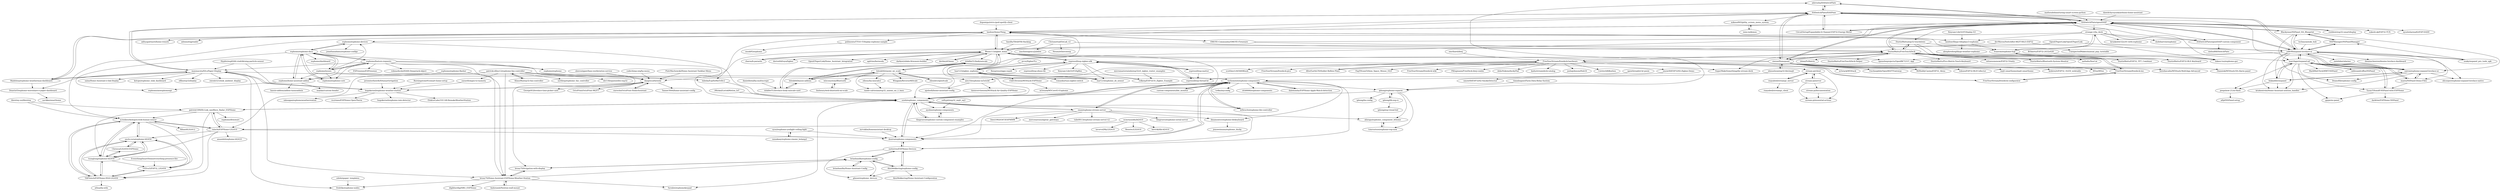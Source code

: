 digraph G {
"aderusha/HASwitchPlate" -> "HASwitchPlate/HASPone" ["e"=1]
"aderusha/HASwitchPlate" -> "HASwitchPlate/openHASP" ["e"=1]
"esphome/esphome-core" -> "esphome/esphome-docs" ["e"=1]
"esphome/feature-requests" -> "esphome/issues"
"esphome/feature-requests" -> "esphome/esphome-docs"
"esphome/feature-requests" -> "ESPresense/ESPresense" ["e"=1]
"esphome/feature-requests" -> "esphome/home-assistant-addon"
"esphome/feature-requests" -> "ssieb/esphome_components"
"esphome/feature-requests" -> "maxmacstn/HA-ePaper-Display"
"esphome/feature-requests" -> "bruxy70/Irrigation-with-display"
"esphome/feature-requests" -> "robmarkcole/HASS-Deepstack-object" ["e"=1]
"esphome/feature-requests" -> "esphome/esphome-core" ["e"=1]
"esphome/feature-requests" -> "esphome/esphome" ["e"=1]
"esphome/feature-requests" -> "bruxy70/Home-Assistant-ESPHome-Weather-Station"
"esphome/issues" -> "esphome/feature-requests"
"esphome/issues" -> "esphome/esphome-docs"
"esphome/issues" -> "esphome/esphome-devices"
"esphome/issues" -> "esphome/esphome-core" ["e"=1]
"esphome/issues" -> "esphome/home-assistant-addon"
"esphome/issues" -> "airy10/esphome-m5stickC"
"esphome/esphome-flasher" -> "esphome/home-assistant-addon" ["e"=1]
"esphome/esphome-flasher" -> "bruxy70/Home-Assistant-ESPHome-Weather-Station" ["e"=1]
"shmuelzon/esp32-ble2mqtt" -> "sieren/Homepoint" ["e"=1]
"shmuelzon/esp32-ble2mqtt" -> "myhomeiot/esphome-components" ["e"=1]
"sieren/Homepoint" -> "HASwitchPlate/openHASP"
"sieren/Homepoint" -> "M5ez/M5ez" ["e"=1]
"sieren/Homepoint" -> "botofancalin/M5Stack-MultiApp-Advanced" ["e"=1]
"sieren/Homepoint" -> "shmuelzon/esp32-ble2mqtt" ["e"=1]
"sieren/Homepoint" -> "HASwitchPlate/HASPone"
"sieren/Homepoint" -> "rhannink/M5Stack-HA-Alarm-panel"
"sieren/Homepoint" -> "m5stack/M5Stack" ["e"=1]
"sieren/Homepoint" -> "aderusha/HASwitchPlate" ["e"=1]
"sieren/Homepoint" -> "1technophile/OpenMQTTGateway" ["e"=1]
"sieren/Homepoint" -> "airy10/esphome-m5stickC"
"sieren/Homepoint" -> "MrBuddyCasino/ESP32_Alexa" ["e"=1]
"sieren/Homepoint" -> "tobozo/ESP32-BLECollector" ["e"=1]
"sieren/Homepoint" -> "mqtt-smarthome/mqtt-smarthome" ["e"=1]
"sieren/Homepoint" -> "DustinWatts/FreeTouchDeck"
"sieren/Homepoint" -> "kodera2t/ESP32_OLED_webradio" ["e"=1]
"codechimp-org/ha-menu" -> "dangreco/threedy" ["e"=1]
"stream-pi/client" -> "stream-pi/server"
"stream-pi/client" -> "rnayabed/streampi_server"
"stream-pi/client" -> "stream-pi/essential-actions"
"lolouk44/xiaomi_mi_scale" -> "lolouk44/hassio-addons"
"lolouk44/xiaomi_mi_scale" -> "dckiller51/bodymiscale"
"lolouk44/xiaomi_mi_scale" -> "zibous/ha-miscale2"
"lolouk44/xiaomi_mi_scale" -> "wiecosystem/Bluetooth"
"lolouk44/xiaomi_mi_scale" -> "rando-calrissian/esp32_xiaomi_mi_2_hass"
"lolouk44/xiaomi_mi_scale" -> "Wingjam/ReverseMiScale"
"lolouk44/xiaomi_mi_scale" -> "oliexdev/openScale" ["e"=1]
"wiecosystem/Bluetooth" -> "limhenry/web-bluetooth-mi-scale"
"esphome/esphome-docs" -> "esphome/esphome-devices"
"esphome/esphome-docs" -> "esphome/home-assistant-addon"
"esphome/esphome-docs" -> "esphome/aioesphomeapi"
"esphome/esphome-docs" -> "esphome/esphome-core" ["e"=1]
"esphome/esphome-docs" -> "esphome/issues"
"esphome/esphome-docs" -> "esphome/esphome" ["e"=1]
"esphome/esphome-docs" -> "esphome/feature-requests"
"esphome/esphome-docs" -> "esphome/dashboard"
"basilfx/TRADFRI-Hacking" -> "ffenix113/zigbee_home" ["e"=1]
"bruxy70/Home-Assistant-ESPHome-Weather-Station" -> "bruxy70/Irrigation-with-display"
"bruxy70/Home-Assistant-ESPHome-Weather-Station" -> "Andoramb/Nextion-wall-mount"
"bruxy70/Home-Assistant-ESPHome-Weather-Station" -> "Syralist/esphomekeypad"
"bruxy70/Home-Assistant-ESPHome-Weather-Station" -> "digiblur/digiNRG_ESPHome" ["e"=1]
"bruxy70/Home-Assistant-ESPHome-Weather-Station" -> "brianhanifin/esphome-config"
"bruxy70/Home-Assistant-ESPHome-Weather-Station" -> "fredrike/esphome-nodes"
"softypit/esp32_mqtt_eq3" -> "ayufan/esphome-components" ["e"=1]
"AlexMekkering/esphome-config" -> "brianhanifin/esphome-config"
"AlexMekkering/esphome-config" -> "nuttytree/ESPHome-Devices"
"AlexMekkering/esphome-config" -> "glmnet/esphome_devices"
"AlexMekkering/esphome-config" -> "AlexMekkering/Home-Assistant-Configuration"
"brianhanifin/esphome-config" -> "AlexMekkering/esphome-config"
"brianhanifin/esphome-config" -> "brianhanifin/Home-Assistant-Config" ["e"=1]
"brianhanifin/esphome-config" -> "bruxy70/Irrigation-with-display"
"brianhanifin/esphome-config" -> "glmnet/esphome_devices"
"brianhanifin/esphome-config" -> "nuttytree/ESPHome-Devices"
"sidoh/epaper_templates" -> "fredrike/esphome-nodes" ["e"=1]
"esphome/home-assistant-addon" -> "esphome/esphome-docs"
"esphome/home-assistant-addon" -> "hassio-addons/addon-tasmoadmin" ["e"=1]
"esphome/home-assistant-addon" -> "maykar/custom-header" ["e"=1]
"esphome/home-assistant-addon" -> "esphome/aioesphomeapi"
"bruxy70/Irrigation-with-display" -> "brianhanifin/esphome-config"
"bruxy70/Irrigation-with-display" -> "bruxy70/Home-Assistant-ESPHome-Weather-Station"
"brianhanifin/Home-Assistant-Config" -> "brianhanifin/esphome-config" ["e"=1]
"rnayabed/streampi_server" -> "stream-pi/client"
"rnayabed/streampi_server" -> "rnayabed/streampi_client"
"oliexdev/openScale" -> "lolouk44/xiaomi_mi_scale" ["e"=1]
"yaourdt/mgos-to-tasmota" -> "hugokernel/esphome-weather-station" ["e"=1]
"omriharel/deej" -> "FreeYourStream/freedeck-hardware" ["e"=1]
"iphong/esphome-espnow" -> "iphong/lib-esp-rc"
"iphong/esphome-espnow" -> "tomrusteze/esphome-esp-now"
"iphong/esphome-espnow" -> "iphong/ha-config"
"iphong/esphome-espnow" -> "ssieb/esphome_components"
"iphong/esphome-espnow" -> "afarago/esphome_component_bthome"
"CircuitSetup/Expandable-6-Channel-ESP32-Energy-Meter" -> "HASwitchPlate/HASPone" ["e"=1]
"CircuitSetup/Expandable-6-Channel-ESP32-Energy-Meter" -> "HASwitchPlate/openHASP" ["e"=1]
"custom-components/ble_monitor" -> "myhomeiot/esphome-components" ["e"=1]
"HASwitchPlate/openHASP" -> "HASwitchPlate/HASPone"
"HASwitchPlate/openHASP" -> "HASwitchPlate/openHASP-custom-component"
"HASwitchPlate/openHASP" -> "aderusha/HASwitchPlate" ["e"=1]
"HASwitchPlate/openHASP" -> "sieren/Homepoint"
"HASwitchPlate/openHASP" -> "strange-v/ha_deck"
"HASwitchPlate/openHASP" -> "rzeldent/esp32-smartdisplay" ["e"=1]
"HASwitchPlate/openHASP" -> "DustinWatts/FreeTouchDeck"
"HASwitchPlate/openHASP" -> "landonr/homeThing"
"HASwitchPlate/openHASP" -> "sukesh-ak/ESP32-TUX" ["e"=1]
"HASwitchPlate/openHASP" -> "ssieb/esphome_components"
"HASwitchPlate/openHASP" -> "Blackymas/NSPanel_HA_Blueprint" ["e"=1]
"HASwitchPlate/openHASP" -> "joBr99/nspanel-lovelace-ui"
"HASwitchPlate/openHASP" -> "ayushsharma82/ESP-DASH" ["e"=1]
"HASwitchPlate/openHASP" -> "DustinWatts/esp32-touchdown"
"HASwitchPlate/openHASP" -> "CircuitSetup/Expandable-6-Channel-ESP32-Energy-Meter" ["e"=1]
"FreeYourStream/freedeck-ino" -> "FreeYourStream/freedeck-configurator"
"FreeYourStream/freedeck-ino" -> "FreeYourStream/freedeck-hardware"
"FreeYourStream/freedeck-ino" -> "DustinWatts/FreeTouchDeck"
"DustinWatts/FreeTouchDeck" -> "DustinWatts/esp32-touchdown"
"DustinWatts/FreeTouchDeck" -> "FreeYourStream/freedeck-ino"
"DustinWatts/FreeTouchDeck" -> "DustinWatts/ESP32_TFT_Combiner"
"DustinWatts/FreeTouchDeck" -> "FreeYourStream/freedeck-hardware"
"DustinWatts/FreeTouchDeck" -> "SuperMakeSomething/diy-stream-deck"
"DustinWatts/FreeTouchDeck" -> "HASwitchPlate/openHASP"
"DustinWatts/FreeTouchDeck" -> "DustinWatts/ESP32-BLE-Keyboard"
"DustinWatts/FreeTouchDeck" -> "DustinWatts/FreeTouchDeck-Helper"
"DustinWatts/FreeTouchDeck" -> "sieren/Homepoint"
"DustinWatts/FreeTouchDeck" -> "DustinWatts/Pico-Matrix-Touch-Keyboard"
"DustinWatts/FreeTouchDeck" -> "witnessmenow/ESP32-Trinity" ["e"=1]
"DustinWatts/FreeTouchDeck" -> "DustinWatts/Bluetooth-System-Monitor"
"DustinWatts/FreeTouchDeck" -> "nathalis/NesCat" ["e"=1]
"DustinWatts/FreeTouchDeck" -> "2dom/PxMatrix" ["e"=1]
"PiotrMachowski/Home-Assistant-Taskbar-Menu" -> "dangreco/threedy" ["e"=1]
"jeroenterheerdt/HAsmartirrigation" -> "hugokernel/esphome-weather-station" ["e"=1]
"lolouk44/hassio-addons" -> "lolouk44/xiaomi_mi_scale"
"lolouk44/hassio-addons" -> "dckiller51/lovelace-body-miscale-card"
"lolouk44/hassio-addons" -> "dckiller51/bodymiscale"
"mrvnklm/homeassistant-desktop" -> "dentra/esphome-components" ["e"=1]
"cmroche/OctoPrint-HomeAssistant" -> "dangreco/threedy" ["e"=1]
"FreeYourStream/freedeck-configurator" -> "FreeYourStream/freedeck-ino"
"FreeYourStream/freedeck-configurator" -> "FreeYourStream/freedeck-hardware"
"FreeYourStream/freedeck-hardware" -> "FreeYourStream/freedeck-ino"
"FreeYourStream/freedeck-hardware" -> "FreeYourStream/freedeck-configurator"
"FreeYourStream/freedeck-hardware" -> "DustinWatts/FreeTouchDeck"
"FreeYourStream/freedeck-hardware" -> "FreeYourStream/freedeck-wiki"
"FreeYourStream/freedeck-hardware" -> "SuperMakeSomething/diy-stream-deck"
"FreeYourStream/freedeck-hardware" -> "FKlugmann/FreeDeck-deej-combo"
"FreeYourStream/freedeck-hardware" -> "dekuNukem/duckyPad" ["e"=1]
"FreeYourStream/freedeck-hardware" -> "kadu/streamdeck-catalog"
"FreeYourStream/freedeck-hardware" -> "joshajohnson/Hub16" ["e"=1]
"FreeYourStream/freedeck-hardware" -> "CoretechR/Keybon" ["e"=1]
"FreeYourStream/freedeck-hardware" -> "scottbez1/AS5600Knob"
"FreeYourStream/freedeck-hardware" -> "FreeYourStream/freedeck-pico"
"FreeYourStream/freedeck-hardware" -> "AfterEarthLTD/Solder-Reflow-Plate" ["e"=1]
"FreeYourStream/freedeck-hardware" -> "FaqT0tum/Orbion_Space_Mouse_OLD" ["e"=1]
"FreeYourStream/freedeck-hardware" -> "stream-pi/client"
"Burningstone91/smart-home-setup" -> "hugokernel/esphome-weather-station" ["e"=1]
"pulimento/TTGO-T-Display-esphome-sample" -> "musk95/esphome"
"Chrismettal/EleLab_v2" -> "Neumi/ethersweep" ["e"=1]
"Chrismettal/EleLab_v2" -> "machineagency/jubilee" ["e"=1]
"Chrismettal/EleLab_v2" -> "DustinWatts/FreeTouchDeck"
"thegroove/esphome-custom-component-examples" -> "ayufan/esphome-components"
"thegroove/esphome-custom-component-examples" -> "ssieb/esphome_components"
"nuttytree/ESPHome-Devices" -> "AlexMekkering/esphome-config"
"nuttytree/ESPHome-Devices" -> "dentra/esphome-components"
"nuttytree/ESPHome-Devices" -> "glmnet/esphome_devices"
"nuttytree/ESPHome-Devices" -> "brianhanifin/esphome-config"
"ssieb/esphome_components" -> "dentra/esphome-components"
"ssieb/esphome_components" -> "thegroove/esphome-custom-component-examples"
"ssieb/esphome_components" -> "oxan/esphome-stream-server"
"ssieb/esphome_components" -> "ayufan/esphome-components"
"ssieb/esphome_components" -> "Syralist/esphomekeypad"
"ssieb/esphome_components" -> "wifwucite/esphome-ble-controller"
"ssieb/esphome_components" -> "nuttytree/ESPHome-Devices"
"ssieb/esphome_components" -> "myhomeiot/esphome-components"
"ssieb/esphome_components" -> "patrick3399/Hi-Link_mmWave_Radar_ESPHome"
"airy10/esphome-m5stickC" -> "koenvervloesem/M5Stack-Air-Quality-ESPHome"
"airy10/esphome-m5stickC" -> "apolselli/home-assistant-config"
"stream-pi/server" -> "stream-pi/client"
"stream-pi/server" -> "stream-pi/essential-actions"
"stream-pi/server" -> "stream-pi/documentation"
"Andoramb/Nextion-wall-mount" -> "bruxy70/Home-Assistant-ESPHome-Weather-Station"
"ayufan/esphome-components" -> "thegroove/esphome-custom-component-examples"
"iphong/lib-esp-rc" -> "iphong/esp-visual-led"
"iphong/lib-esp-rc" -> "iphong/esphome-espnow"
"limhenry/web-bluetooth-mi-scale" -> "wiecosystem/Bluetooth"
"zibous/ha-miscale2" -> "rando-calrissian/esp32_xiaomi_mi_2_hass"
"hugokernel/esphome-weather-station" -> "hugokernel/esphome-rain-detector"
"hugokernel/esphome-weather-station" -> "dangreco/threedy"
"hugokernel/esphome-weather-station" -> "ElektorLabs/191148-RemakeWeatherStation"
"hugokernel/esphome-weather-station" -> "mkuoppa/esphomeweatherstation"
"hugokernel/esphome-weather-station" -> "maxmacstn/HA-ePaper-Display"
"hugokernel/esphome-weather-station" -> "rsciriano/ESPHome-OpenTherm" ["e"=1]
"Hypfer/esp8266-vindriktning-particle-sensor" -> "hugokernel/esphome-weather-station" ["e"=1]
"Hypfer/esp8266-vindriktning-particle-sensor" -> "maxmacstn/HA-ePaper-Display" ["e"=1]
"iMicknl/LoctekMotion_IoT" -> "ssieb/esphome_components" ["e"=1]
"mathoudebine/turing-smart-screen-python" -> "HASwitchPlate/openHASP" ["e"=1]
"maxmacstn/HA-ePaper-Display" -> "DeastinY/esphome-waveshare-e-paper-dashboard"
"maxmacstn/HA-ePaper-Display" -> "sainz/Home-Assistant-e-Ink-Display"
"maxmacstn/HA-ePaper-Display" -> "Madelena/esphome-weatherman-dashboard" ["e"=1]
"maxmacstn/HA-ePaper-Display" -> "bruxy70/Home-Assistant-ESPHome-Weather-Station"
"maxmacstn/HA-ePaper-Display" -> "HASwitchPlate/HASPone"
"maxmacstn/HA-ePaper-Display" -> "hugokernel/esphome-weather-station"
"maxmacstn/HA-ePaper-Display" -> "kotope/esphome_eink_dashboard" ["e"=1]
"maxmacstn/HA-ePaper-Display" -> "fredrike/esphome-nodes"
"maxmacstn/HA-ePaper-Display" -> "dangreco/threedy"
"maxmacstn/HA-ePaper-Display" -> "ofilis/esp32display"
"maxmacstn/HA-ePaper-Display" -> "owenb321/eink_ambient_display" ["e"=1]
"myhomeiot/esphome-components" -> "dentra/esphome-components"
"myhomeiot/esphome-components" -> "wifwucite/esphome-ble-controller"
"myhomeiot/esphome-components" -> "nuttytree/ESPHome-Devices"
"myhomeiot/esphome-components" -> "oxan/esphome-stream-server"
"myhomeiot/esphome-components" -> "ssieb/esphome_components"
"myhomeiot/esphome-components" -> "to4ko/myconfig" ["e"=1]
"myhomeiot/esphome-components" -> "dvb6666/esphome-components"
"myhomeiot/esphome-components" -> "dmamontov/esphome-blekeyboard"
"myhomeiot/esphome-components" -> "custom-components/ble_monitor" ["e"=1]
"myhomeiot/esphome-components" -> "iphong/esphome-espnow"
"myhomeiot/esphome-components" -> "dalehumby/ESPHome-Apple-Watch-detection" ["e"=1]
"timmbogner/Farm-Data-Relay-System" -> "iphong/esphome-espnow" ["e"=1]
"danieldotnl/ha-multiscrape" -> "dckiller51/lovelace-body-miscale-card" ["e"=1]
"DustinWatts/esp32-touchdown" -> "DustinWatts/FreeTouchDeck"
"DustinWatts/esp32-touchdown" -> "DustinWatts/ESP32_TFT_Combiner"
"DustinWatts/esp32-touchdown" -> "DustinWatts/ESP32-BLE-Keyboard"
"DustinWatts/esp32-touchdown" -> "UnexpectedMaker/manual_pnp_turntable"
"rbaron/b-parasite" -> "ffenix113/zigbee_home" ["e"=1]
"sleevezipper/hass-workstation-service" -> "dangreco/threedy" ["e"=1]
"dangreco/threedy" -> "cmroche/OctoPrint-HomeAssistant" ["e"=1]
"dangreco/threedy" -> "Tanner3644/home-assistant-config" ["e"=1]
"dangreco/threedy" -> "GeorgeSG/lovelace-time-picker-card" ["e"=1]
"dangreco/threedy" -> "hugokernel/esphome-weather-station"
"dangreco/threedy" -> "OctoPrint/OctoPrint-MQTT" ["e"=1]
"mmakaay/esphome-xiaomi_bslamp2" -> "syssi/esphome-yeelight-ceiling-light"
"dupontgu/retro-ipod-spotify-client" -> "landonr/homeThing" ["e"=1]
"dawidchyrzynski/arduino-home-assistant" -> "HASwitchPlate/openHASP" ["e"=1]
"dalehumby/ESPHome-Apple-Watch-detection" -> "myhomeiot/esphome-components" ["e"=1]
"KlausMu/esp32-fan-controller" -> "patrickcollins12/esphome-fan-controller"
"HASwitchPlate/HASPone" -> "HASwitchPlate/openHASP"
"HASwitchPlate/HASPone" -> "aderusha/HASwitchPlate" ["e"=1]
"HASwitchPlate/HASPone" -> "marcfager/nspanel-mf"
"HASwitchPlate/HASPone" -> "HASwitchPlate/openHASP-custom-component"
"HASwitchPlate/HASPone" -> "maxmacstn/HA-ePaper-Display"
"HASwitchPlate/HASPone" -> "CircuitSetup/Expandable-6-Channel-ESP32-Energy-Meter" ["e"=1]
"HASwitchPlate/HASPone" -> "sairon/esphome-nspanel-lovelace-ui"
"HASwitchPlate/HASPone" -> "sieren/Homepoint"
"HASwitchPlate/HASPone" -> "joBr99/nspanel-lovelace-ui"
"HASwitchPlate/HASPone" -> "mikosoft83/pithy_screen_menu_system"
"mikosoft83/pithy_screen_menu_system" -> "ioios-io/demos"
"devWaves/SwitchBot-MQTT-BLE-ESP32" -> "dangreco/threedy" ["e"=1]
"devWaves/SwitchBot-MQTT-BLE-ESP32" -> "joBr99/nspanel-lovelace-ui" ["e"=1]
"oxan/esphome-stream-server" -> "tube0013/esphome-stream-server-v2"
"oxan/esphome-stream-server" -> "ssieb/esphome_components"
"oxan/esphome-stream-server" -> "dmamontov/esphome-blekeyboard"
"oxan/esphome-stream-server" -> "myhomeiot/esphome-components"
"oxan/esphome-stream-server" -> "thegroove/esphome-serial-server"
"oxan/esphome-stream-server" -> "liwei19920307/ESPMMW" ["e"=1]
"oxan/esphome-stream-server" -> "dentra/esphome-components"
"oxan/esphome-stream-server" -> "afarago/esphome_component_bthome"
"oxan/esphome-stream-server" -> "mercenaruss/zigstar_gateways" ["e"=1]
"esphome/esphome-devices" -> "esphome/esphome-docs"
"esphome/esphome-devices" -> "jonathanadams/esphome-configs"
"esphome/esphome-devices" -> "ssieb/esphome_components"
"syssi/esphome-yeelight-ceiling-light" -> "mmakaay/esphome-xiaomi_bslamp2"
"syssi/esphome-yeelight-ceiling-light" -> "dentra/esphome-components"
"dckiller51/lovelace-body-miscale-card" -> "dckiller51/bodymiscale"
"dckiller51/lovelace-body-miscale-card" -> "lolouk44/hassio-addons"
"dentra/esphome-components" -> "myhomeiot/esphome-components"
"dentra/esphome-components" -> "ssieb/esphome_components"
"dentra/esphome-components" -> "nuttytree/ESPHome-Devices"
"wifwucite/esphome-ble-controller" -> "myhomeiot/esphome-components"
"dckiller51/bodymiscale" -> "dckiller51/lovelace-body-miscale-card"
"dckiller51/bodymiscale" -> "lolouk44/hassio-addons"
"dckiller51/bodymiscale" -> "lolouk44/xiaomi_mi_scale"
"HASwitchPlate/openHASP-custom-component" -> "nielsnl68/SwitchPlate"
"ioios-io/demos" -> "mikosoft83/pithy_screen_menu_system"
"stream-pi/documentation" -> "stream-pi/essential-actions"
"blakadder/nspanel" -> "marcfager/nspanel-mf"
"blakadder/nspanel" -> "krizkontrolz/Home-Assistant-nextion_handler"
"blakadder/nspanel" -> "sairon/esphome-nspanel-lovelace-ui"
"blakadder/nspanel" -> "peepshow-21/ns-flash"
"masto/NSPanel-Demo-Files" -> "marcfager/nspanel-mf"
"masto/NSPanel-Demo-Files" -> "sairon/esphome-nspanel-lovelace-ui"
"masto/NSPanel-Demo-Files" -> "TyzzyT/Sonoff-NSPanel-with-ESPHome"
"marcfager/nspanel-mf" -> "TyzzyT/Sonoff-NSPanel-with-ESPHome"
"marcfager/nspanel-mf" -> "masto/NSPanel-Demo-Files"
"marcfager/nspanel-mf" -> "sairon/esphome-nspanel-lovelace-ui"
"marcfager/nspanel-mf" -> "blakadder/nspanel"
"marcfager/nspanel-mf" -> "joBr99/nspanel-lovelace-ui"
"marcfager/nspanel-mf" -> "gijsje/ns-panel"
"marcfager/nspanel-mf" -> "MarkWattTech/MWT-NSPanel"
"marcfager/nspanel-mf" -> "DeanoXX/esphome-config"
"marcfager/nspanel-mf" -> "peepshow-21/ns-flash"
"marcfager/nspanel-mf" -> "krizkontrolz/Home-Assistant-nextion_handler"
"marcfager/nspanel-mf" -> "cablesandcoffee/NSPanel"
"libretiny-eu/libretiny" -> "patrick3399/Hi-Link_mmWave_Radar_ESPHome" ["e"=1]
"libretiny-eu/libretiny" -> "screekworkshop/screek-human-sensor" ["e"=1]
"tomrusteze/esphome-esp-now" -> "afarago/esphome_component_bthome"
"joBr99/nspanel-lovelace-ui" -> "sairon/esphome-nspanel-lovelace-ui"
"joBr99/nspanel-lovelace-ui" -> "Blackymas/NSPanel_HA_Blueprint" ["e"=1]
"joBr99/nspanel-lovelace-ui" -> "marcfager/nspanel-mf"
"joBr99/nspanel-lovelace-ui" -> "blakadder/nspanel"
"joBr99/nspanel-lovelace-ui" -> "NSPManager/NSPanelManager"
"joBr99/nspanel-lovelace-ui" -> "masto/NSPanel-Demo-Files"
"joBr99/nspanel-lovelace-ui" -> "olicooper/esphome-nspanel-lovelace-native"
"joBr99/nspanel-lovelace-ui" -> "TyzzyT/Sonoff-NSPanel-with-ESPHome"
"joBr99/nspanel-lovelace-ui" -> "seaky/nspanel_pro_tools_apk" ["e"=1]
"joBr99/nspanel-lovelace-ui" -> "HASwitchPlate/HASPone"
"joBr99/nspanel-lovelace-ui" -> "krizkontrolz/Home-Assistant-nextion_handler"
"joBr99/nspanel-lovelace-ui" -> "nielsfaber/alarmo" ["e"=1]
"joBr99/nspanel-lovelace-ui" -> "HASwitchPlate/openHASP"
"joBr99/nspanel-lovelace-ui" -> "openshwprojects/OpenBK7231T_App" ["e"=1]
"joBr99/nspanel-lovelace-ui" -> "dwainscheeren/dwains-lovelace-dashboard" ["e"=1]
"devbis/z03mmc" -> "ffenix113/zigbee_home" ["e"=1]
"AfterEarthLTD/Solder-Reflow-Plate" -> "FreeYourStream/freedeck-hardware" ["e"=1]
"espressif/esp-matter" -> "espressif/esp-thread-br" ["e"=1]
"espressif/esp-matter" -> "espressif/esp-zigbee-sdk" ["e"=1]
"sairon/esphome-nspanel-lovelace-ui" -> "joBr99/nspanel-lovelace-ui"
"sairon/esphome-nspanel-lovelace-ui" -> "marcfager/nspanel-mf"
"sairon/esphome-nspanel-lovelace-ui" -> "krizkontrolz/Home-Assistant-nextion_handler"
"sairon/esphome-nspanel-lovelace-ui" -> "blakadder/nspanel"
"sairon/esphome-nspanel-lovelace-ui" -> "masto/NSPanel-Demo-Files"
"sairon/esphome-nspanel-lovelace-ui" -> "olicooper/esphome-nspanel-lovelace-native"
"sairon/esphome-nspanel-lovelace-ui" -> "DeanoXX/esphome-config"
"technyon/nuki_hub" -> "joBr99/nspanel-lovelace-ui" ["e"=1]
"fvanroie/esphome-lvgl" -> "lukasz-tuz/esphome-gui"
"fvanroie/esphome-lvgl" -> "strange-v/ha_deck"
"dmamontov/esphome-blekeyboard" -> "jensweimann/esphome_ducky"
"peepshow-21/ns-flash" -> "alfpf/NSPanel-setup"
"patrickcollins12/esphome-fan-controller" -> "KlausMu/esp32-fan-controller"
"patrickcollins12/esphome-fan-controller" -> "nordeep/esphome_fan_controller"
"patrickcollins12/esphome-fan-controller" -> "myhomeiot/esphome-components"
"patrickcollins12/esphome-fan-controller" -> "rainchi/ESPHome-LD2410"
"patrickcollins12/esphome-fan-controller" -> "lubeda/EspHoMaTriXv2" ["e"=1]
"patrickcollins12/esphome-fan-controller" -> "bruxy70/Home-Assistant-ESPHome-Weather-Station"
"patrickcollins12/esphome-fan-controller" -> "sle118/squeezelite-esp32" ["e"=1]
"patrickcollins12/esphome-fan-controller" -> "yaourdt/mgos-to-tasmota" ["e"=1]
"TyzzyT/Sonoff-NSPanel-with-ESPHome" -> "marcfager/nspanel-mf"
"TyzzyT/Sonoff-NSPanel-with-ESPHome" -> "darktim/ESPHome-NSPanel"
"TyzzyT/Sonoff-NSPanel-with-ESPHome" -> "gijsje/ns-panel"
"DeastinY/esphome-waveshare-e-paper-dashboard" -> "savikko/smarthome"
"rzeldent/esp32-smartdisplay" -> "HASwitchPlate/openHASP" ["e"=1]
"OpenEPaperLink/OpenEPaperLink" -> "ffenix113/zigbee_home" ["e"=1]
"OpenEPaperLink/OpenEPaperLink" -> "joBr99/nspanel-lovelace-ui" ["e"=1]
"Blackymas/NSPanel_HA_Blueprint" -> "joBr99/nspanel-lovelace-ui" ["e"=1]
"Blackymas/NSPanel_HA_Blueprint" -> "NSPManager/NSPanelManager" ["e"=1]
"Blackymas/NSPanel_HA_Blueprint" -> "marcfager/nspanel-mf" ["e"=1]
"Blackymas/NSPanel_HA_Blueprint" -> "sairon/esphome-nspanel-lovelace-ui" ["e"=1]
"Blackymas/NSPanel_HA_Blueprint" -> "HASwitchPlate/openHASP" ["e"=1]
"Xinyuan-LilyGO/T-Display-S3" -> "landonr/lilygo-tdisplays3-esphome" ["e"=1]
"rainchi/ESPHome-LD2410" -> "patrick3399/Hi-Link_mmWave_Radar_ESPHome"
"rainchi/ESPHome-LD2410" -> "amandel/esphome-ld2410"
"rainchi/ESPHome-LD2410" -> "screekworkshop/screek-human-sensor"
"rainchi/ESPHome-LD2410" -> "tsunglung/esphome-ld2450"
"rainchi/ESPHome-LD2410" -> "TillFleisch/ESPHome-HLK-LD2450"
"rainchi/ESPHome-LD2410" -> "dentra/esphome-components"
"rainchi/ESPHome-LD2410" -> "uncle-yura/esphome-ld2450"
"espressif/esp-zigbee-sdk" -> "espressif/esp-thread-br"
"espressif/esp-zigbee-sdk" -> "xmow49/ESP32H2-Zigbee-Demo"
"espressif/esp-zigbee-sdk" -> "luar123/zigbee_esphome"
"espressif/esp-zigbee-sdk" -> "lhespress/zigpy-espzb"
"espressif/esp-zigbee-sdk" -> "espressif/esp-zboss-lib"
"espressif/esp-zigbee-sdk" -> "luar123/esphome_zb_sensor"
"espressif/esp-zigbee-sdk" -> "Xinyuan-LilyGO/T-ZigBee"
"espressif/esp-zigbee-sdk" -> "volkerp/ESP32C6_Zigbee_Example"
"espressif/esp-zigbee-sdk" -> "espressif/esp-matter" ["e"=1]
"espressif/esp-zigbee-sdk" -> "ffenix113/zigbee_home"
"espressif/esp-thread-br" -> "espressif/esp-zigbee-sdk"
"Madelena/esphome-weatherman-dashboard" -> "maxmacstn/HA-ePaper-Display" ["e"=1]
"Madelena/esphome-weatherman-dashboard" -> "DeastinY/esphome-waveshare-e-paper-dashboard" ["e"=1]
"Madelena/esphome-weatherman-dashboard" -> "landonr/homeThing" ["e"=1]
"seaky/nspanel_pro_tools_apk" -> "joBr99/nspanel-lovelace-ui" ["e"=1]
"seaky/nspanel_pro_tools_apk" -> "NSPManager/NSPanelManager" ["e"=1]
"landonr/homeThing" -> "adityapattiyeri/home-remote"
"landonr/homeThing" -> "landonr/lilygo-tdisplays3-esphome"
"landonr/homeThing" -> "pulimento/TTGO-T-Display-esphome-sample"
"landonr/homeThing" -> "HASwitchPlate/openHASP"
"landonr/homeThing" -> "ssieb/esphome_components"
"landonr/homeThing" -> "fvanroie/esphome-lvgl"
"landonr/homeThing" -> "ffenix113/zigbee_home"
"landonr/homeThing" -> "lubeda/EspHoMaTriXv2" ["e"=1]
"landonr/homeThing" -> "Madelena/esphome-weatherman-dashboard" ["e"=1]
"landonr/homeThing" -> "esphome/esphome-devices"
"landonr/homeThing" -> "adonno/tagreader" ["e"=1]
"landonr/homeThing" -> "HASwitchPlate/HASPone"
"landonr/homeThing" -> "OMOTE-Community/OMOTE-Firmware" ["e"=1]
"landonr/lilygo-tdisplays3-esphome" -> "alexphredorg/lilygo-weather-esphome"
"landonr/lilygo-tdisplays3-esphome" -> "fvanroie/esphome-lvgl"
"ncmreynolds/ld2410" -> "Renstec/LD2410"
"ncmreynolds/ld2410" -> "bertrik/hlk-ld2410"
"ncmreynolds/ld2410" -> "rainchi/ESPHome-LD2410"
"ncmreynolds/ld2410" -> "iavorvel/MyLD2410"
"patrick3399/Hi-Link_mmWave_Radar_ESPHome" -> "rainchi/ESPHome-LD2410"
"patrick3399/Hi-Link_mmWave_Radar_ESPHome" -> "screekworkshop/screek-human-sensor"
"patrick3399/Hi-Link_mmWave_Radar_ESPHome" -> "TillFleisch/ESPHome-HLK-LD2450"
"patrick3399/Hi-Link_mmWave_Radar_ESPHome" -> "ssieb/esphome_components"
"patrick3399/Hi-Link_mmWave_Radar_ESPHome" -> "tsunglung/esphome-ld2450"
"patrick3399/Hi-Link_mmWave_Radar_ESPHome" -> "esphome/firmware" ["e"=1]
"BOlaerts/ESP32-2432s028" -> "lukasz-tuz/esphome-gui" ["e"=1]
"strange-v/ha_deck" -> "fvanroie/esphome-lvgl"
"strange-v/ha_deck" -> "krunkel/wt32sc01-with-esphome"
"strange-v/ha_deck" -> "lukasz-tuz/esphome-gui"
"strange-v/ha_deck" -> "HASwitchPlate/openHASP-custom-component"
"strange-v/ha_deck" -> "clydebarrow/esphome"
"strange-v/ha_deck" -> "screekworkshop/screek-human-sensor"
"strange-v/ha_deck" -> "landonr/lilygo-tdisplays3-esphome"
"afarago/esphome_component_bthome" -> "tomrusteze/esphome-esp-now"
"OMOTE-Community/OMOTE-Firmware" -> "landonr/homeThing" ["e"=1]
"OMOTE-Community/OMOTE-Firmware" -> "HASwitchPlate/openHASP" ["e"=1]
"OMOTE-Community/OMOTE-Firmware" -> "DustinWatts/FreeTouchDeck" ["e"=1]
"lubeda/EspHoMaTriXv2" -> "ssieb/esphome_components" ["e"=1]
"NSPManager/NSPanelManager" -> "Blackymas/NSPanel_HA_Blueprint" ["e"=1]
"NSPManager/NSPanelManager" -> "joBr99/nspanel-lovelace-ui"
"lukasz-tuz/esphome-gui" -> "fvanroie/esphome-lvgl"
"screekworkshop/screek-human-sensor" -> "TillFleisch/ESPHome-HLK-LD2450"
"screekworkshop/screek-human-sensor" -> "uncle-yura/esphome-ld2450"
"screekworkshop/screek-human-sensor" -> "tsunglung/esphome-ld2450"
"screekworkshop/screek-human-sensor" -> "Rihan9/LD2412"
"screekworkshop/screek-human-sensor" -> "53l3cu5/ESP32_LD2450"
"screekworkshop/screek-human-sensor" -> "rainchi/ESPHome-LD2410"
"tsunglung/esphome-ld2450" -> "Chreece/LD2450-ESPHome"
"tsunglung/esphome-ld2450" -> "TillFleisch/ESPHome-HLK-LD2450"
"tsunglung/esphome-ld2450" -> "uncle-yura/esphome-ld2450"
"tsunglung/esphome-ld2450" -> "screekworkshop/screek-human-sensor"
"tsunglung/esphome-ld2450" -> "53l3cu5/ESP32_LD2450"
"Chreece/LD2450-ESPHome" -> "tsunglung/esphome-ld2450"
"Chreece/LD2450-ESPHome" -> "uncle-yura/esphome-ld2450"
"Chill-Division/M5Stack-ESPHome" -> "m5stack/M5CoreS3-Esphome"
"EverythingSmartHome/everything-presence-lite" -> "53l3cu5/ESP32_LD2450" ["e"=1]
"xmow49/ESP32H2-Zigbee-Demo" -> "xmow49/ESP32H2-SmokeDetector"
"pvvx/ZigbeeTLc" -> "luar123/zigbee_esphome" ["e"=1]
"53l3cu5/ESP32_LD2450" -> "uncle-yura/esphome-ld2450"
"53l3cu5/ESP32_LD2450" -> "TillFleisch/ESPHome-HLK-LD2450"
"ffenix113/zigbee_home" -> "luar123/zigbee_esphome"
"ffenix113/zigbee_home" -> "doctor64/tuyaZigbee" ["e"=1]
"ffenix113/zigbee_home" -> "luar123/esphome_zb_sensor"
"ffenix113/zigbee_home" -> "OpenEPaperLink/Home_Assistant_Integration" ["e"=1]
"ffenix113/zigbee_home" -> "espressif/esp-zigbee-sdk"
"ffenix113/zigbee_home" -> "agittins/bermuda" ["e"=1]
"ffenix113/zigbee_home" -> "iphong/esphome-espnow"
"ffenix113/zigbee_home" -> "dentra/esphome-components"
"ffenix113/zigbee_home" -> "landonr/homeThing"
"ffenix113/zigbee_home" -> "openshwprojects/OpenBK7231T_App" ["e"=1]
"ffenix113/zigbee_home" -> "devbis/z03mmc" ["e"=1]
"ffenix113/zigbee_home" -> "HASwitchPlate/HASPone"
"ffenix113/zigbee_home" -> "darkxst/silabs-firmware-builder" ["e"=1]
"ffenix113/zigbee_home" -> "rbaron/b-parasite" ["e"=1]
"ffenix113/zigbee_home" -> "dckiller51/bodymiscale"
"uncle-yura/esphome-ld2450" -> "TillFleisch/ESPHome-HLK-LD2450"
"uncle-yura/esphome-ld2450" -> "Chreece/LD2450-ESPHome"
"uncle-yura/esphome-ld2450" -> "tsunglung/esphome-ld2450"
"uncle-yura/esphome-ld2450" -> "53l3cu5/ESP32_LD2450"
"uncle-yura/esphome-ld2450" -> "screekworkshop/screek-human-sensor"
"luar123/esphome_zb_sensor" -> "luar123/zigbee_esphome"
"TillFleisch/ESPHome-HLK-LD2450" -> "uncle-yura/esphome-ld2450"
"TillFleisch/ESPHome-HLK-LD2450" -> "tsunglung/esphome-ld2450"
"TillFleisch/ESPHome-HLK-LD2450" -> "screekworkshop/screek-human-sensor"
"TillFleisch/ESPHome-HLK-LD2450" -> "53l3cu5/ESP32_LD2450"
"TillFleisch/ESPHome-HLK-LD2450" -> "athua/ha-utils"
"luar123/zigbee_esphome" -> "luar123/esphome_zb_sensor"
"luar123/zigbee_esphome" -> "ffenix113/zigbee_home"
"luar123/zigbee_esphome" -> "Chill-Division/M5Stack-ESPHome"
"luar123/zigbee_esphome" -> "espressif/esp-zigbee-sdk"
"luar123/zigbee_esphome" -> "volkerp/ESP32C6_Zigbee_Example"
"luar123/zigbee_esphome" -> "romasku/tuya-zigbee-switch" ["e"=1]
"micromasterminds/esp32c6_zigbee_router_examples" -> "volkerp/ESP32C6_Zigbee_Example"
"openthread/ot-br-posix" -> "espressif/esp-thread-br" ["e"=1]
"aderusha/HASwitchPlate" ["l"="-14.834,-39.368", "c"=64]
"HASwitchPlate/HASPone" ["l"="-14.635,-40.227"]
"HASwitchPlate/openHASP" ["l"="-14.589,-40.196"]
"esphome/esphome-core" ["l"="-15.405,-41.267", "c"=210]
"esphome/esphome-docs" ["l"="-14.531,-40.357"]
"esphome/feature-requests" ["l"="-14.564,-40.342"]
"esphome/issues" ["l"="-14.54,-40.333"]
"ESPresense/ESPresense" ["l"="-14.902,-39.186", "c"=64]
"esphome/home-assistant-addon" ["l"="-14.548,-40.374"]
"ssieb/esphome_components" ["l"="-14.52,-40.275"]
"maxmacstn/HA-ePaper-Display" ["l"="-14.65,-40.32"]
"bruxy70/Irrigation-with-display" ["l"="-14.598,-40.329"]
"robmarkcole/HASS-Deepstack-object" ["l"="-14.695,-39.192", "c"=64]
"esphome/esphome" ["l"="-15.479,-41.235", "c"=210]
"bruxy70/Home-Assistant-ESPHome-Weather-Station" ["l"="-14.585,-40.341"]
"esphome/esphome-devices" ["l"="-14.53,-40.312"]
"airy10/esphome-m5stickC" ["l"="-14.567,-40.257"]
"esphome/esphome-flasher" ["l"="-15.13,-39.269", "c"=64]
"shmuelzon/esp32-ble2mqtt" ["l"="-15.137,-39.573", "c"=64]
"sieren/Homepoint" ["l"="-14.578,-40.178"]
"myhomeiot/esphome-components" ["l"="-14.5,-40.271"]
"M5ez/M5ez" ["l"="-15.485,-42.291", "c"=387]
"botofancalin/M5Stack-MultiApp-Advanced" ["l"="-15.489,-42.278", "c"=387]
"rhannink/M5Stack-HA-Alarm-panel" ["l"="-14.56,-40.158"]
"m5stack/M5Stack" ["l"="-15.499,-42.313", "c"=387]
"1technophile/OpenMQTTGateway" ["l"="-15.391,-41.2", "c"=210]
"MrBuddyCasino/ESP32_Alexa" ["l"="-15.736,-42.31", "c"=387]
"tobozo/ESP32-BLECollector" ["l"="-15.509,-42.268", "c"=387]
"mqtt-smarthome/mqtt-smarthome" ["l"="-15.28,-41.367", "c"=210]
"DustinWatts/FreeTouchDeck" ["l"="-14.541,-40.123"]
"kodera2t/ESP32_OLED_webradio" ["l"="-15.746,-42.239", "c"=387]
"codechimp-org/ha-menu" ["l"="-14.879,-39.289", "c"=64]
"dangreco/threedy" ["l"="-14.693,-40.347"]
"stream-pi/client" ["l"="-14.439,-40.009"]
"stream-pi/server" ["l"="-14.412,-39.991"]
"rnayabed/streampi_server" ["l"="-14.446,-39.987"]
"stream-pi/essential-actions" ["l"="-14.408,-40.007"]
"lolouk44/xiaomi_mi_scale" ["l"="-14.765,-40.063"]
"lolouk44/hassio-addons" ["l"="-14.744,-40.075"]
"dckiller51/bodymiscale" ["l"="-14.724,-40.092"]
"zibous/ha-miscale2" ["l"="-14.779,-40.041"]
"wiecosystem/Bluetooth" ["l"="-14.808,-40.045"]
"rando-calrissian/esp32_xiaomi_mi_2_hass" ["l"="-14.762,-40.041"]
"Wingjam/ReverseMiScale" ["l"="-14.792,-40.066"]
"oliexdev/openScale" ["l"="-52.69,9.043", "c"=19]
"limhenry/web-bluetooth-mi-scale" ["l"="-14.828,-40.034"]
"esphome/aioesphomeapi" ["l"="-14.537,-40.396"]
"esphome/dashboard" ["l"="-14.506,-40.386"]
"basilfx/TRADFRI-Hacking" ["l"="-15.174,-39.516", "c"=64]
"ffenix113/zigbee_home" ["l"="-14.626,-40.182"]
"Andoramb/Nextion-wall-mount" ["l"="-14.598,-40.365"]
"Syralist/esphomekeypad" ["l"="-14.553,-40.312"]
"digiblur/digiNRG_ESPHome" ["l"="-15.562,-41.025", "c"=210]
"brianhanifin/esphome-config" ["l"="-14.579,-40.313"]
"fredrike/esphome-nodes" ["l"="-14.628,-40.345"]
"softypit/esp32_mqtt_eq3" ["l"="-15.066,-39.626", "c"=64]
"ayufan/esphome-components" ["l"="-14.487,-40.3"]
"AlexMekkering/esphome-config" ["l"="-14.57,-40.299"]
"nuttytree/ESPHome-Devices" ["l"="-14.551,-40.287"]
"glmnet/esphome_devices" ["l"="-14.585,-40.293"]
"AlexMekkering/Home-Assistant-Configuration" ["l"="-14.598,-40.305"]
"brianhanifin/Home-Assistant-Config" ["l"="-14.953,-39.462", "c"=64]
"sidoh/epaper_templates" ["l"="-16.43,-40.595", "c"=901]
"hassio-addons/addon-tasmoadmin" ["l"="-15.576,-41.171", "c"=210]
"maykar/custom-header" ["l"="-14.947,-39.254", "c"=64]
"rnayabed/streampi_client" ["l"="-14.446,-39.967"]
"yaourdt/mgos-to-tasmota" ["l"="-15.647,-41.192", "c"=210]
"hugokernel/esphome-weather-station" ["l"="-14.679,-40.362"]
"omriharel/deej" ["l"="-23.312,-44.817", "c"=114]
"FreeYourStream/freedeck-hardware" ["l"="-14.492,-40.068"]
"iphong/esphome-espnow" ["l"="-14.514,-40.228"]
"iphong/lib-esp-rc" ["l"="-14.486,-40.212"]
"tomrusteze/esphome-esp-now" ["l"="-14.469,-40.22"]
"iphong/ha-config" ["l"="-14.534,-40.229"]
"afarago/esphome_component_bthome" ["l"="-14.48,-40.233"]
"CircuitSetup/Expandable-6-Channel-ESP32-Energy-Meter" ["l"="-15.532,-41.024", "c"=210]
"custom-components/ble_monitor" ["l"="-15.116,-39.444", "c"=64]
"HASwitchPlate/openHASP-custom-component" ["l"="-14.568,-40.209"]
"strange-v/ha_deck" ["l"="-14.51,-40.205"]
"rzeldent/esp32-smartdisplay" ["l"="54.136,3.57", "c"=379]
"landonr/homeThing" ["l"="-14.579,-40.225"]
"sukesh-ak/ESP32-TUX" ["l"="-19.199,-43.488", "c"=1063]
"Blackymas/NSPanel_HA_Blueprint" ["l"="-15.127,-39.135", "c"=64]
"joBr99/nspanel-lovelace-ui" ["l"="-14.679,-40.216"]
"ayushsharma82/ESP-DASH" ["l"="-13.899,-40.762", "c"=645]
"DustinWatts/esp32-touchdown" ["l"="-14.577,-40.131"]
"FreeYourStream/freedeck-ino" ["l"="-14.502,-40.095"]
"FreeYourStream/freedeck-configurator" ["l"="-14.476,-40.085"]
"DustinWatts/ESP32_TFT_Combiner" ["l"="-14.565,-40.107"]
"SuperMakeSomething/diy-stream-deck" ["l"="-14.526,-40.083"]
"DustinWatts/ESP32-BLE-Keyboard" ["l"="-14.562,-40.118"]
"DustinWatts/FreeTouchDeck-Helper" ["l"="-14.533,-40.105"]
"DustinWatts/Pico-Matrix-Touch-Keyboard" ["l"="-14.509,-40.133"]
"witnessmenow/ESP32-Trinity" ["l"="-16.624,-41.238", "c"=742]
"DustinWatts/Bluetooth-System-Monitor" ["l"="-14.502,-40.119"]
"nathalis/NesCat" ["l"="-19.241,-43.088", "c"=856]
"2dom/PxMatrix" ["l"="-16.667,-41.227", "c"=742]
"PiotrMachowski/Home-Assistant-Taskbar-Menu" ["l"="-14.953,-39.089", "c"=64]
"jeroenterheerdt/HAsmartirrigation" ["l"="-14.573,-38.989", "c"=64]
"dckiller51/lovelace-body-miscale-card" ["l"="-14.724,-40.07"]
"mrvnklm/homeassistant-desktop" ["l"="-14.954,-39.131", "c"=64]
"dentra/esphome-components" ["l"="-14.534,-40.262"]
"cmroche/OctoPrint-HomeAssistant" ["l"="60.021,-0.019", "c"=121]
"FreeYourStream/freedeck-wiki" ["l"="-14.455,-40.067"]
"FKlugmann/FreeDeck-deej-combo" ["l"="-14.504,-40.05"]
"dekuNukem/duckyPad" ["l"="-23.2,-43.801", "c"=221]
"kadu/streamdeck-catalog" ["l"="-14.458,-40.05"]
"joshajohnson/Hub16" ["l"="-23.171,-43.819", "c"=221]
"CoretechR/Keybon" ["l"="60.132,0.694", "c"=121]
"scottbez1/AS5600Knob" ["l"="-14.5,-40.027"]
"FreeYourStream/freedeck-pico" ["l"="-14.479,-40.045"]
"AfterEarthLTD/Solder-Reflow-Plate" ["l"="-18.892,-41.724", "c"=604]
"FaqT0tum/Orbion_Space_Mouse_OLD" ["l"="59.874,0.409", "c"=121]
"Burningstone91/smart-home-setup" ["l"="-14.95,-39.404", "c"=64]
"pulimento/TTGO-T-Display-esphome-sample" ["l"="-14.609,-40.216"]
"musk95/esphome" ["l"="-14.629,-40.207"]
"Chrismettal/EleLab_v2" ["l"="-14.567,-40.07"]
"Neumi/ethersweep" ["l"="-20.179,-43.782", "c"=624]
"machineagency/jubilee" ["l"="59.642,0.256", "c"=121]
"thegroove/esphome-custom-component-examples" ["l"="-14.506,-40.295"]
"oxan/esphome-stream-server" ["l"="-14.483,-40.262"]
"wifwucite/esphome-ble-controller" ["l"="-14.509,-40.254"]
"patrick3399/Hi-Link_mmWave_Radar_ESPHome" ["l"="-14.446,-40.276"]
"koenvervloesem/M5Stack-Air-Quality-ESPHome" ["l"="-14.579,-40.269"]
"apolselli/home-assistant-config" ["l"="-14.589,-40.257"]
"stream-pi/documentation" ["l"="-14.39,-39.997"]
"iphong/esp-visual-led" ["l"="-14.456,-40.199"]
"hugokernel/esphome-rain-detector" ["l"="-14.68,-40.393"]
"ElektorLabs/191148-RemakeWeatherStation" ["l"="-14.704,-40.372"]
"mkuoppa/esphomeweatherstation" ["l"="-14.697,-40.383"]
"rsciriano/ESPHome-OpenTherm" ["l"="-15.659,-39.333", "c"=64]
"Hypfer/esp8266-vindriktning-particle-sensor" ["l"="-15.171,-39.353", "c"=64]
"iMicknl/LoctekMotion_IoT" ["l"="-14.988,-38.853", "c"=64]
"mathoudebine/turing-smart-screen-python" ["l"="-15.627,-42.17", "c"=387]
"DeastinY/esphome-waveshare-e-paper-dashboard" ["l"="-14.707,-40.329"]
"sainz/Home-Assistant-e-Ink-Display" ["l"="-14.66,-40.341"]
"Madelena/esphome-weatherman-dashboard" ["l"="-15.253,-39.183", "c"=64]
"kotope/esphome_eink_dashboard" ["l"="-15.497,-39.077", "c"=64]
"ofilis/esp32display" ["l"="-14.689,-40.316"]
"owenb321/eink_ambient_display" ["l"="-15.547,-39.096", "c"=64]
"to4ko/myconfig" ["l"="-15.27,-39.645", "c"=64]
"dvb6666/esphome-components" ["l"="-14.487,-40.248"]
"dmamontov/esphome-blekeyboard" ["l"="-14.456,-40.246"]
"dalehumby/ESPHome-Apple-Watch-detection" ["l"="-14.807,-39.172", "c"=64]
"timmbogner/Farm-Data-Relay-System" ["l"="-13.734,-40.729", "c"=645]
"danieldotnl/ha-multiscrape" ["l"="-14.953,-39.109", "c"=64]
"UnexpectedMaker/manual_pnp_turntable" ["l"="-14.601,-40.101"]
"rbaron/b-parasite" ["l"="-15.134,-39.337", "c"=64]
"sleevezipper/hass-workstation-service" ["l"="-14.92,-39.158", "c"=64]
"Tanner3644/home-assistant-config" ["l"="-15.092,-39.447", "c"=64]
"GeorgeSG/lovelace-time-picker-card" ["l"="-14.922,-39.145", "c"=64]
"OctoPrint/OctoPrint-MQTT" ["l"="59.963,0.01", "c"=121]
"mmakaay/esphome-xiaomi_bslamp2" ["l"="-14.635,-40.286"]
"syssi/esphome-yeelight-ceiling-light" ["l"="-14.605,-40.277"]
"dupontgu/retro-ipod-spotify-client" ["l"="-23.136,-45.029", "c"=114]
"dawidchyrzynski/arduino-home-assistant" ["l"="-14.56,-39.618", "c"=64]
"KlausMu/esp32-fan-controller" ["l"="-14.433,-40.354"]
"patrickcollins12/esphome-fan-controller" ["l"="-14.467,-40.332"]
"marcfager/nspanel-mf" ["l"="-14.723,-40.232"]
"sairon/esphome-nspanel-lovelace-ui" ["l"="-14.7,-40.229"]
"mikosoft83/pithy_screen_menu_system" ["l"="-14.66,-40.253"]
"ioios-io/demos" ["l"="-14.674,-40.266"]
"devWaves/SwitchBot-MQTT-BLE-ESP32" ["l"="-14.912,-39.311", "c"=64]
"tube0013/esphome-stream-server-v2" ["l"="-14.467,-40.284"]
"thegroove/esphome-serial-server" ["l"="-14.455,-40.26"]
"liwei19920307/ESPMMW" ["l"="-16.623,-38.493", "c"=643]
"mercenaruss/zigstar_gateways" ["l"="-15.35,-39.507", "c"=64]
"jonathanadams/esphome-configs" ["l"="-14.503,-40.334"]
"nielsnl68/SwitchPlate" ["l"="-14.55,-40.214"]
"blakadder/nspanel" ["l"="-14.716,-40.247"]
"krizkontrolz/Home-Assistant-nextion_handler" ["l"="-14.697,-40.242"]
"peepshow-21/ns-flash" ["l"="-14.744,-40.258"]
"masto/NSPanel-Demo-Files" ["l"="-14.718,-40.216"]
"TyzzyT/Sonoff-NSPanel-with-ESPHome" ["l"="-14.737,-40.214"]
"gijsje/ns-panel" ["l"="-14.757,-40.221"]
"MarkWattTech/MWT-NSPanel" ["l"="-14.757,-40.242"]
"DeanoXX/esphome-config" ["l"="-14.737,-40.242"]
"cablesandcoffee/NSPanel" ["l"="-14.774,-40.234"]
"libretiny-eu/libretiny" ["l"="-15.33,-39.389", "c"=64]
"screekworkshop/screek-human-sensor" ["l"="-14.419,-40.264"]
"NSPManager/NSPanelManager" ["l"="-14.707,-40.189"]
"olicooper/esphome-nspanel-lovelace-native" ["l"="-14.704,-40.207"]
"seaky/nspanel_pro_tools_apk" ["l"="-15.107,-39.074", "c"=64]
"nielsfaber/alarmo" ["l"="-15.007,-39.192", "c"=64]
"openshwprojects/OpenBK7231T_App" ["l"="-15.276,-39.387", "c"=64]
"dwainscheeren/dwains-lovelace-dashboard" ["l"="-15.058,-39.275", "c"=64]
"devbis/z03mmc" ["l"="-15.231,-39.464", "c"=64]
"espressif/esp-matter" ["l"="-17.157,-39.271", "c"=622]
"espressif/esp-thread-br" ["l"="-14.65,-40.119"]
"espressif/esp-zigbee-sdk" ["l"="-14.662,-40.141"]
"technyon/nuki_hub" ["l"="-16.885,-39.415", "c"=622]
"fvanroie/esphome-lvgl" ["l"="-14.533,-40.203"]
"lukasz-tuz/esphome-gui" ["l"="-14.513,-40.188"]
"jensweimann/esphome_ducky" ["l"="-14.429,-40.232"]
"alfpf/NSPanel-setup" ["l"="-14.768,-40.269"]
"nordeep/esphome_fan_controller" ["l"="-14.46,-40.362"]
"rainchi/ESPHome-LD2410" ["l"="-14.425,-40.289"]
"lubeda/EspHoMaTriXv2" ["l"="-16.777,-41.217", "c"=742]
"sle118/squeezelite-esp32" ["l"="40.639,7.084", "c"=602]
"darktim/ESPHome-NSPanel" ["l"="-14.764,-40.205"]
"savikko/smarthome" ["l"="-14.735,-40.335"]
"OpenEPaperLink/OpenEPaperLink" ["l"="-15.421,-39.161", "c"=64]
"Xinyuan-LilyGO/T-Display-S3" ["l"="-15.374,-40.744", "c"=210]
"landonr/lilygo-tdisplays3-esphome" ["l"="-14.54,-40.192"]
"amandel/esphome-ld2410" ["l"="-14.405,-40.307"]
"tsunglung/esphome-ld2450" ["l"="-14.405,-40.275"]
"TillFleisch/ESPHome-HLK-LD2450" ["l"="-14.399,-40.261"]
"uncle-yura/esphome-ld2450" ["l"="-14.391,-40.274"]
"xmow49/ESP32H2-Zigbee-Demo" ["l"="-14.703,-40.121"]
"luar123/zigbee_esphome" ["l"="-14.672,-40.16"]
"lhespress/zigpy-espzb" ["l"="-14.686,-40.128"]
"espressif/esp-zboss-lib" ["l"="-14.672,-40.121"]
"luar123/esphome_zb_sensor" ["l"="-14.649,-40.159"]
"Xinyuan-LilyGO/T-ZigBee" ["l"="-14.67,-40.104"]
"volkerp/ESP32C6_Zigbee_Example" ["l"="-14.693,-40.144"]
"adityapattiyeri/home-remote" ["l"="-14.602,-40.241"]
"adonno/tagreader" ["l"="-14.96,-39.279", "c"=64]
"OMOTE-Community/OMOTE-Firmware" ["l"="2.733,-5.195", "c"=472]
"alexphredorg/lilygo-weather-esphome" ["l"="-14.523,-40.171"]
"ncmreynolds/ld2410" ["l"="-14.356,-40.316"]
"Renstec/LD2410" ["l"="-14.329,-40.312"]
"bertrik/hlk-ld2410" ["l"="-14.344,-40.335"]
"iavorvel/MyLD2410" ["l"="-14.327,-40.327"]
"esphome/firmware" ["l"="-14.768,-39.057", "c"=64]
"BOlaerts/ESP32-2432s028" ["l"="54.1,3.594", "c"=379]
"krunkel/wt32sc01-with-esphome" ["l"="-14.489,-40.183"]
"clydebarrow/esphome" ["l"="-14.477,-40.192"]
"Rihan9/LD2412" ["l"="-14.384,-40.289"]
"53l3cu5/ESP32_LD2450" ["l"="-14.377,-40.271"]
"Chreece/LD2450-ESPHome" ["l"="-14.38,-40.26"]
"Chill-Division/M5Stack-ESPHome" ["l"="-14.727,-40.155"]
"m5stack/M5CoreS3-Esphome" ["l"="-14.755,-40.149"]
"EverythingSmartHome/everything-presence-lite" ["l"="-14.746,-38.957", "c"=64]
"xmow49/ESP32H2-SmokeDetector" ["l"="-14.728,-40.116"]
"pvvx/ZigbeeTLc" ["l"="-15.338,-39.472", "c"=64]
"doctor64/tuyaZigbee" ["l"="-15.411,-39.48", "c"=64]
"OpenEPaperLink/Home_Assistant_Integration" ["l"="-15.473,-39.142", "c"=64]
"agittins/bermuda" ["l"="-14.943,-39.12", "c"=64]
"darkxst/silabs-firmware-builder" ["l"="-15.286,-39.419", "c"=64]
"athua/ha-utils" ["l"="-14.373,-40.245"]
"romasku/tuya-zigbee-switch" ["l"="-15.402,-39.509", "c"=64]
"micromasterminds/esp32c6_zigbee_router_examples" ["l"="-14.72,-40.136"]
"openthread/ot-br-posix" ["l"="-17.529,-43.507", "c"=55]
}